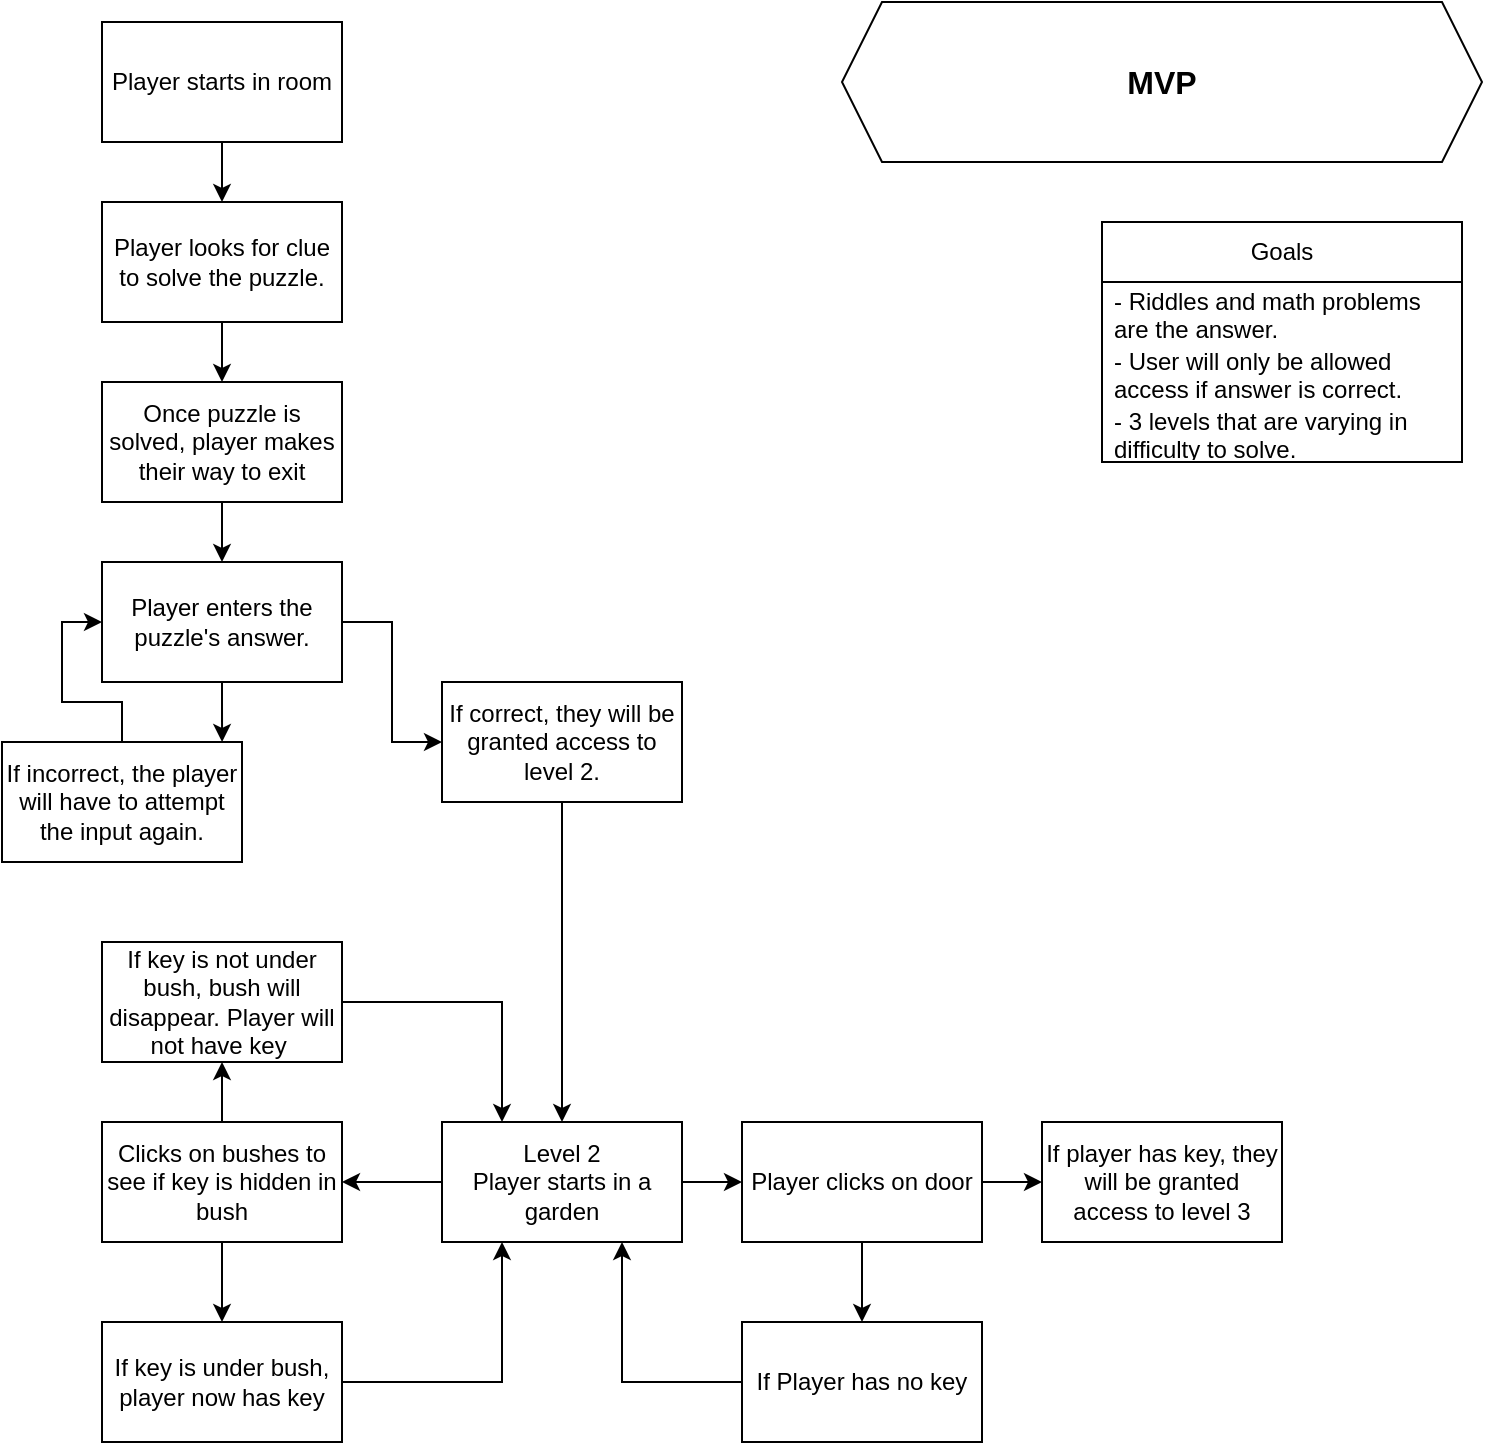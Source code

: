 <mxfile version="24.6.4" type="device">
  <diagram name="Page-1" id="g76IMlGAZuV-WlDabEqu">
    <mxGraphModel dx="1434" dy="738" grid="1" gridSize="10" guides="1" tooltips="1" connect="1" arrows="1" fold="1" page="1" pageScale="1" pageWidth="827" pageHeight="1169" math="0" shadow="0">
      <root>
        <mxCell id="0" />
        <mxCell id="1" parent="0" />
        <mxCell id="LTT3McrkmNHQ8DJcaem0-16" style="edgeStyle=orthogonalEdgeStyle;rounded=0;orthogonalLoop=1;jettySize=auto;html=1;entryX=0.5;entryY=0;entryDx=0;entryDy=0;" parent="1" source="LTT3McrkmNHQ8DJcaem0-1" target="LTT3McrkmNHQ8DJcaem0-2" edge="1">
          <mxGeometry relative="1" as="geometry" />
        </mxCell>
        <mxCell id="LTT3McrkmNHQ8DJcaem0-1" value="Player starts in room" style="rounded=0;whiteSpace=wrap;html=1;" parent="1" vertex="1">
          <mxGeometry x="100" y="90" width="120" height="60" as="geometry" />
        </mxCell>
        <mxCell id="LTT3McrkmNHQ8DJcaem0-17" style="edgeStyle=orthogonalEdgeStyle;rounded=0;orthogonalLoop=1;jettySize=auto;html=1;" parent="1" source="LTT3McrkmNHQ8DJcaem0-2" target="LTT3McrkmNHQ8DJcaem0-5" edge="1">
          <mxGeometry relative="1" as="geometry" />
        </mxCell>
        <mxCell id="LTT3McrkmNHQ8DJcaem0-2" value="Player looks for clue to solve the puzzle." style="rounded=0;whiteSpace=wrap;html=1;" parent="1" vertex="1">
          <mxGeometry x="100" y="180" width="120" height="60" as="geometry" />
        </mxCell>
        <mxCell id="LTT3McrkmNHQ8DJcaem0-18" style="edgeStyle=orthogonalEdgeStyle;rounded=0;orthogonalLoop=1;jettySize=auto;html=1;" parent="1" source="LTT3McrkmNHQ8DJcaem0-5" target="LTT3McrkmNHQ8DJcaem0-9" edge="1">
          <mxGeometry relative="1" as="geometry" />
        </mxCell>
        <mxCell id="LTT3McrkmNHQ8DJcaem0-5" value="Once puzzle is solved, player makes their way to exit" style="rounded=0;whiteSpace=wrap;html=1;" parent="1" vertex="1">
          <mxGeometry x="100" y="270" width="120" height="60" as="geometry" />
        </mxCell>
        <mxCell id="Ia89QK7cTavmBNSrUjEN-2" value="" style="edgeStyle=orthogonalEdgeStyle;rounded=0;orthogonalLoop=1;jettySize=auto;html=1;" edge="1" parent="1" source="LTT3McrkmNHQ8DJcaem0-6" target="Ia89QK7cTavmBNSrUjEN-1">
          <mxGeometry relative="1" as="geometry" />
        </mxCell>
        <mxCell id="LTT3McrkmNHQ8DJcaem0-6" value="If correct, they will be granted access to level 2." style="rounded=0;whiteSpace=wrap;html=1;" parent="1" vertex="1">
          <mxGeometry x="270" y="420" width="120" height="60" as="geometry" />
        </mxCell>
        <mxCell id="LTT3McrkmNHQ8DJcaem0-15" style="edgeStyle=orthogonalEdgeStyle;rounded=0;orthogonalLoop=1;jettySize=auto;html=1;entryX=0;entryY=0.5;entryDx=0;entryDy=0;" parent="1" source="LTT3McrkmNHQ8DJcaem0-7" target="LTT3McrkmNHQ8DJcaem0-9" edge="1">
          <mxGeometry relative="1" as="geometry" />
        </mxCell>
        <mxCell id="LTT3McrkmNHQ8DJcaem0-7" value="If incorrect, the player will have to attempt the input again." style="rounded=0;whiteSpace=wrap;html=1;" parent="1" vertex="1">
          <mxGeometry x="50" y="450" width="120" height="60" as="geometry" />
        </mxCell>
        <mxCell id="LTT3McrkmNHQ8DJcaem0-12" style="edgeStyle=orthogonalEdgeStyle;rounded=0;orthogonalLoop=1;jettySize=auto;html=1;entryX=0;entryY=0.5;entryDx=0;entryDy=0;" parent="1" source="LTT3McrkmNHQ8DJcaem0-9" target="LTT3McrkmNHQ8DJcaem0-6" edge="1">
          <mxGeometry relative="1" as="geometry" />
        </mxCell>
        <mxCell id="LTT3McrkmNHQ8DJcaem0-9" value="Player enters the puzzle&#39;s answer." style="rounded=0;whiteSpace=wrap;html=1;" parent="1" vertex="1">
          <mxGeometry x="100" y="360" width="120" height="60" as="geometry" />
        </mxCell>
        <mxCell id="LTT3McrkmNHQ8DJcaem0-14" style="edgeStyle=orthogonalEdgeStyle;rounded=0;orthogonalLoop=1;jettySize=auto;html=1;entryX=0.917;entryY=0;entryDx=0;entryDy=0;entryPerimeter=0;" parent="1" source="LTT3McrkmNHQ8DJcaem0-9" target="LTT3McrkmNHQ8DJcaem0-7" edge="1">
          <mxGeometry relative="1" as="geometry" />
        </mxCell>
        <mxCell id="LTT3McrkmNHQ8DJcaem0-22" value="&lt;font size=&quot;3&quot;&gt;&lt;b&gt;MVP&lt;/b&gt;&lt;/font&gt;" style="shape=hexagon;perimeter=hexagonPerimeter2;whiteSpace=wrap;html=1;fixedSize=1;" parent="1" vertex="1">
          <mxGeometry x="470" y="80" width="320" height="80" as="geometry" />
        </mxCell>
        <mxCell id="LTT3McrkmNHQ8DJcaem0-23" value="Goals" style="swimlane;fontStyle=0;childLayout=stackLayout;horizontal=1;startSize=30;horizontalStack=0;resizeParent=1;resizeParentMax=0;resizeLast=0;collapsible=1;marginBottom=0;whiteSpace=wrap;html=1;" parent="1" vertex="1">
          <mxGeometry x="600" y="190" width="180" height="120" as="geometry" />
        </mxCell>
        <mxCell id="LTT3McrkmNHQ8DJcaem0-24" value="- Riddles and math problems are the answer." style="text;strokeColor=none;fillColor=none;align=left;verticalAlign=middle;spacingLeft=4;spacingRight=4;overflow=hidden;points=[[0,0.5],[1,0.5]];portConstraint=eastwest;rotatable=0;whiteSpace=wrap;html=1;" parent="LTT3McrkmNHQ8DJcaem0-23" vertex="1">
          <mxGeometry y="30" width="180" height="30" as="geometry" />
        </mxCell>
        <mxCell id="LTT3McrkmNHQ8DJcaem0-25" value="- User will only be allowed access if answer is correct." style="text;strokeColor=none;fillColor=none;align=left;verticalAlign=middle;spacingLeft=4;spacingRight=4;overflow=hidden;points=[[0,0.5],[1,0.5]];portConstraint=eastwest;rotatable=0;whiteSpace=wrap;html=1;" parent="LTT3McrkmNHQ8DJcaem0-23" vertex="1">
          <mxGeometry y="60" width="180" height="30" as="geometry" />
        </mxCell>
        <mxCell id="LTT3McrkmNHQ8DJcaem0-26" value="- 3 levels that are varying in difficulty to solve." style="text;strokeColor=none;fillColor=none;align=left;verticalAlign=middle;spacingLeft=4;spacingRight=4;overflow=hidden;points=[[0,0.5],[1,0.5]];portConstraint=eastwest;rotatable=0;whiteSpace=wrap;html=1;" parent="LTT3McrkmNHQ8DJcaem0-23" vertex="1">
          <mxGeometry y="90" width="180" height="30" as="geometry" />
        </mxCell>
        <mxCell id="Ia89QK7cTavmBNSrUjEN-14" value="" style="edgeStyle=orthogonalEdgeStyle;rounded=0;orthogonalLoop=1;jettySize=auto;html=1;" edge="1" parent="1" source="Ia89QK7cTavmBNSrUjEN-1" target="Ia89QK7cTavmBNSrUjEN-13">
          <mxGeometry relative="1" as="geometry" />
        </mxCell>
        <mxCell id="Ia89QK7cTavmBNSrUjEN-23" value="" style="edgeStyle=orthogonalEdgeStyle;rounded=0;orthogonalLoop=1;jettySize=auto;html=1;" edge="1" parent="1" source="Ia89QK7cTavmBNSrUjEN-1" target="Ia89QK7cTavmBNSrUjEN-5">
          <mxGeometry relative="1" as="geometry" />
        </mxCell>
        <mxCell id="Ia89QK7cTavmBNSrUjEN-1" value="Level 2&lt;div&gt;Player starts in a garden&lt;/div&gt;" style="rounded=0;whiteSpace=wrap;html=1;" vertex="1" parent="1">
          <mxGeometry x="270" y="640" width="120" height="60" as="geometry" />
        </mxCell>
        <mxCell id="Ia89QK7cTavmBNSrUjEN-25" value="" style="edgeStyle=orthogonalEdgeStyle;rounded=0;orthogonalLoop=1;jettySize=auto;html=1;" edge="1" parent="1" source="Ia89QK7cTavmBNSrUjEN-5" target="Ia89QK7cTavmBNSrUjEN-11">
          <mxGeometry relative="1" as="geometry" />
        </mxCell>
        <mxCell id="Ia89QK7cTavmBNSrUjEN-30" value="" style="edgeStyle=orthogonalEdgeStyle;rounded=0;orthogonalLoop=1;jettySize=auto;html=1;" edge="1" parent="1" source="Ia89QK7cTavmBNSrUjEN-5" target="Ia89QK7cTavmBNSrUjEN-22">
          <mxGeometry relative="1" as="geometry" />
        </mxCell>
        <mxCell id="Ia89QK7cTavmBNSrUjEN-5" value="Clicks on bushes to see if key is hidden in bush" style="rounded=0;whiteSpace=wrap;html=1;" vertex="1" parent="1">
          <mxGeometry x="100" y="640" width="120" height="60" as="geometry" />
        </mxCell>
        <mxCell id="Ia89QK7cTavmBNSrUjEN-26" style="edgeStyle=orthogonalEdgeStyle;rounded=0;orthogonalLoop=1;jettySize=auto;html=1;entryX=0.25;entryY=1;entryDx=0;entryDy=0;" edge="1" parent="1" source="Ia89QK7cTavmBNSrUjEN-11" target="Ia89QK7cTavmBNSrUjEN-1">
          <mxGeometry relative="1" as="geometry">
            <mxPoint x="300" y="770" as="targetPoint" />
          </mxGeometry>
        </mxCell>
        <mxCell id="Ia89QK7cTavmBNSrUjEN-11" value="If key is under bush, player now has key" style="rounded=0;whiteSpace=wrap;html=1;" vertex="1" parent="1">
          <mxGeometry x="100" y="740" width="120" height="60" as="geometry" />
        </mxCell>
        <mxCell id="Ia89QK7cTavmBNSrUjEN-16" value="" style="edgeStyle=orthogonalEdgeStyle;rounded=0;orthogonalLoop=1;jettySize=auto;html=1;" edge="1" parent="1" source="Ia89QK7cTavmBNSrUjEN-13" target="Ia89QK7cTavmBNSrUjEN-15">
          <mxGeometry relative="1" as="geometry" />
        </mxCell>
        <mxCell id="Ia89QK7cTavmBNSrUjEN-28" value="" style="edgeStyle=orthogonalEdgeStyle;rounded=0;orthogonalLoop=1;jettySize=auto;html=1;" edge="1" parent="1" source="Ia89QK7cTavmBNSrUjEN-13" target="Ia89QK7cTavmBNSrUjEN-17">
          <mxGeometry relative="1" as="geometry" />
        </mxCell>
        <mxCell id="Ia89QK7cTavmBNSrUjEN-13" value="Player clicks on door" style="rounded=0;whiteSpace=wrap;html=1;" vertex="1" parent="1">
          <mxGeometry x="420" y="640" width="120" height="60" as="geometry" />
        </mxCell>
        <mxCell id="Ia89QK7cTavmBNSrUjEN-15" value="If player has key, they will be granted access to level 3" style="rounded=0;whiteSpace=wrap;html=1;" vertex="1" parent="1">
          <mxGeometry x="570" y="640" width="120" height="60" as="geometry" />
        </mxCell>
        <mxCell id="Ia89QK7cTavmBNSrUjEN-29" style="edgeStyle=orthogonalEdgeStyle;rounded=0;orthogonalLoop=1;jettySize=auto;html=1;entryX=0.75;entryY=1;entryDx=0;entryDy=0;" edge="1" parent="1" source="Ia89QK7cTavmBNSrUjEN-17" target="Ia89QK7cTavmBNSrUjEN-1">
          <mxGeometry relative="1" as="geometry">
            <mxPoint x="360" y="770" as="targetPoint" />
          </mxGeometry>
        </mxCell>
        <mxCell id="Ia89QK7cTavmBNSrUjEN-17" value="If Player has no key" style="rounded=0;whiteSpace=wrap;html=1;" vertex="1" parent="1">
          <mxGeometry x="420" y="740" width="120" height="60" as="geometry" />
        </mxCell>
        <mxCell id="Ia89QK7cTavmBNSrUjEN-31" style="edgeStyle=orthogonalEdgeStyle;rounded=0;orthogonalLoop=1;jettySize=auto;html=1;entryX=0.25;entryY=0;entryDx=0;entryDy=0;" edge="1" parent="1" source="Ia89QK7cTavmBNSrUjEN-22" target="Ia89QK7cTavmBNSrUjEN-1">
          <mxGeometry relative="1" as="geometry">
            <mxPoint x="300" y="580" as="targetPoint" />
          </mxGeometry>
        </mxCell>
        <mxCell id="Ia89QK7cTavmBNSrUjEN-22" value="If key is not under bush, bush will disappear. Player will not have key&amp;nbsp;" style="rounded=0;whiteSpace=wrap;html=1;" vertex="1" parent="1">
          <mxGeometry x="100" y="550" width="120" height="60" as="geometry" />
        </mxCell>
      </root>
    </mxGraphModel>
  </diagram>
</mxfile>

